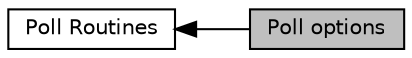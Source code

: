 digraph "Poll options"
{
  edge [fontname="Helvetica",fontsize="10",labelfontname="Helvetica",labelfontsize="10"];
  node [fontname="Helvetica",fontsize="10",shape=record];
  rankdir=LR;
  Node1 [label="Poll Routines",height=0.2,width=0.4,color="black", fillcolor="white", style="filled",URL="$group__apr__poll.html"];
  Node0 [label="Poll options",height=0.2,width=0.4,color="black", fillcolor="grey75", style="filled", fontcolor="black"];
  Node1->Node0 [shape=plaintext, dir="back", style="solid"];
}
